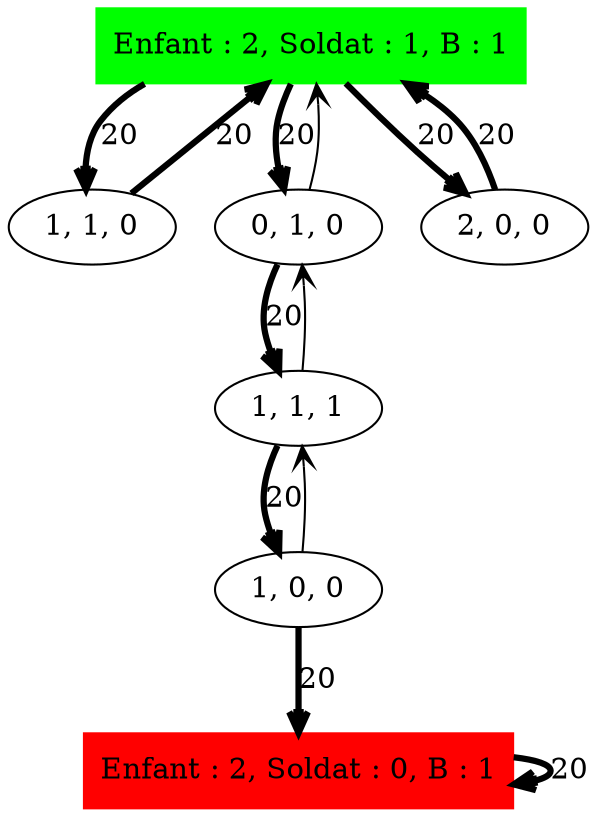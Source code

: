 digraph Soldat_Sol_ {
	initial [label="Enfant : 2, Soldat : 1, B : 1" color=green shape=box style=filled]
	final [label="Enfant : 2, Soldat : 0, B : 1" color=red shape=box style=filled]
	initial -> "1, 1, 0" [label=20 arrowhead=open penwidth=3]
	initial -> "0, 1, 0" [label=20 arrowhead=open penwidth=3]
	initial -> "2, 0, 0" [label=20 arrowhead=open penwidth=3]
	"2, 0, 0" -> initial [label=20 arrowhead=open penwidth=3]
	"0, 1, 0" -> "1, 1, 1" [label=20 arrowhead=open penwidth=3]
	"0, 1, 0" -> initial [arrowhead=open]
	"1, 1, 1" -> "0, 1, 0" [arrowhead=open]
	"1, 1, 1" -> "1, 0, 0" [label=20 arrowhead=open penwidth=3]
	"1, 0, 0" -> final [label=20 arrowhead=open penwidth=3]
	"1, 0, 0" -> "1, 1, 1" [arrowhead=open]
	final -> final [label=20 arrowhead=open penwidth=3]
	"1, 1, 0" -> initial [label=20 arrowhead=open penwidth=3]
}
